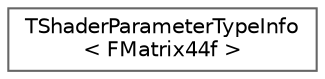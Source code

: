 digraph "Graphical Class Hierarchy"
{
 // INTERACTIVE_SVG=YES
 // LATEX_PDF_SIZE
  bgcolor="transparent";
  edge [fontname=Helvetica,fontsize=10,labelfontname=Helvetica,labelfontsize=10];
  node [fontname=Helvetica,fontsize=10,shape=box,height=0.2,width=0.4];
  rankdir="LR";
  Node0 [id="Node000000",label="TShaderParameterTypeInfo\l\< FMatrix44f \>",height=0.2,width=0.4,color="grey40", fillcolor="white", style="filled",URL="$d5/d74/structTShaderParameterTypeInfo_3_01FMatrix44f_01_4.html",tooltip=" "];
}
